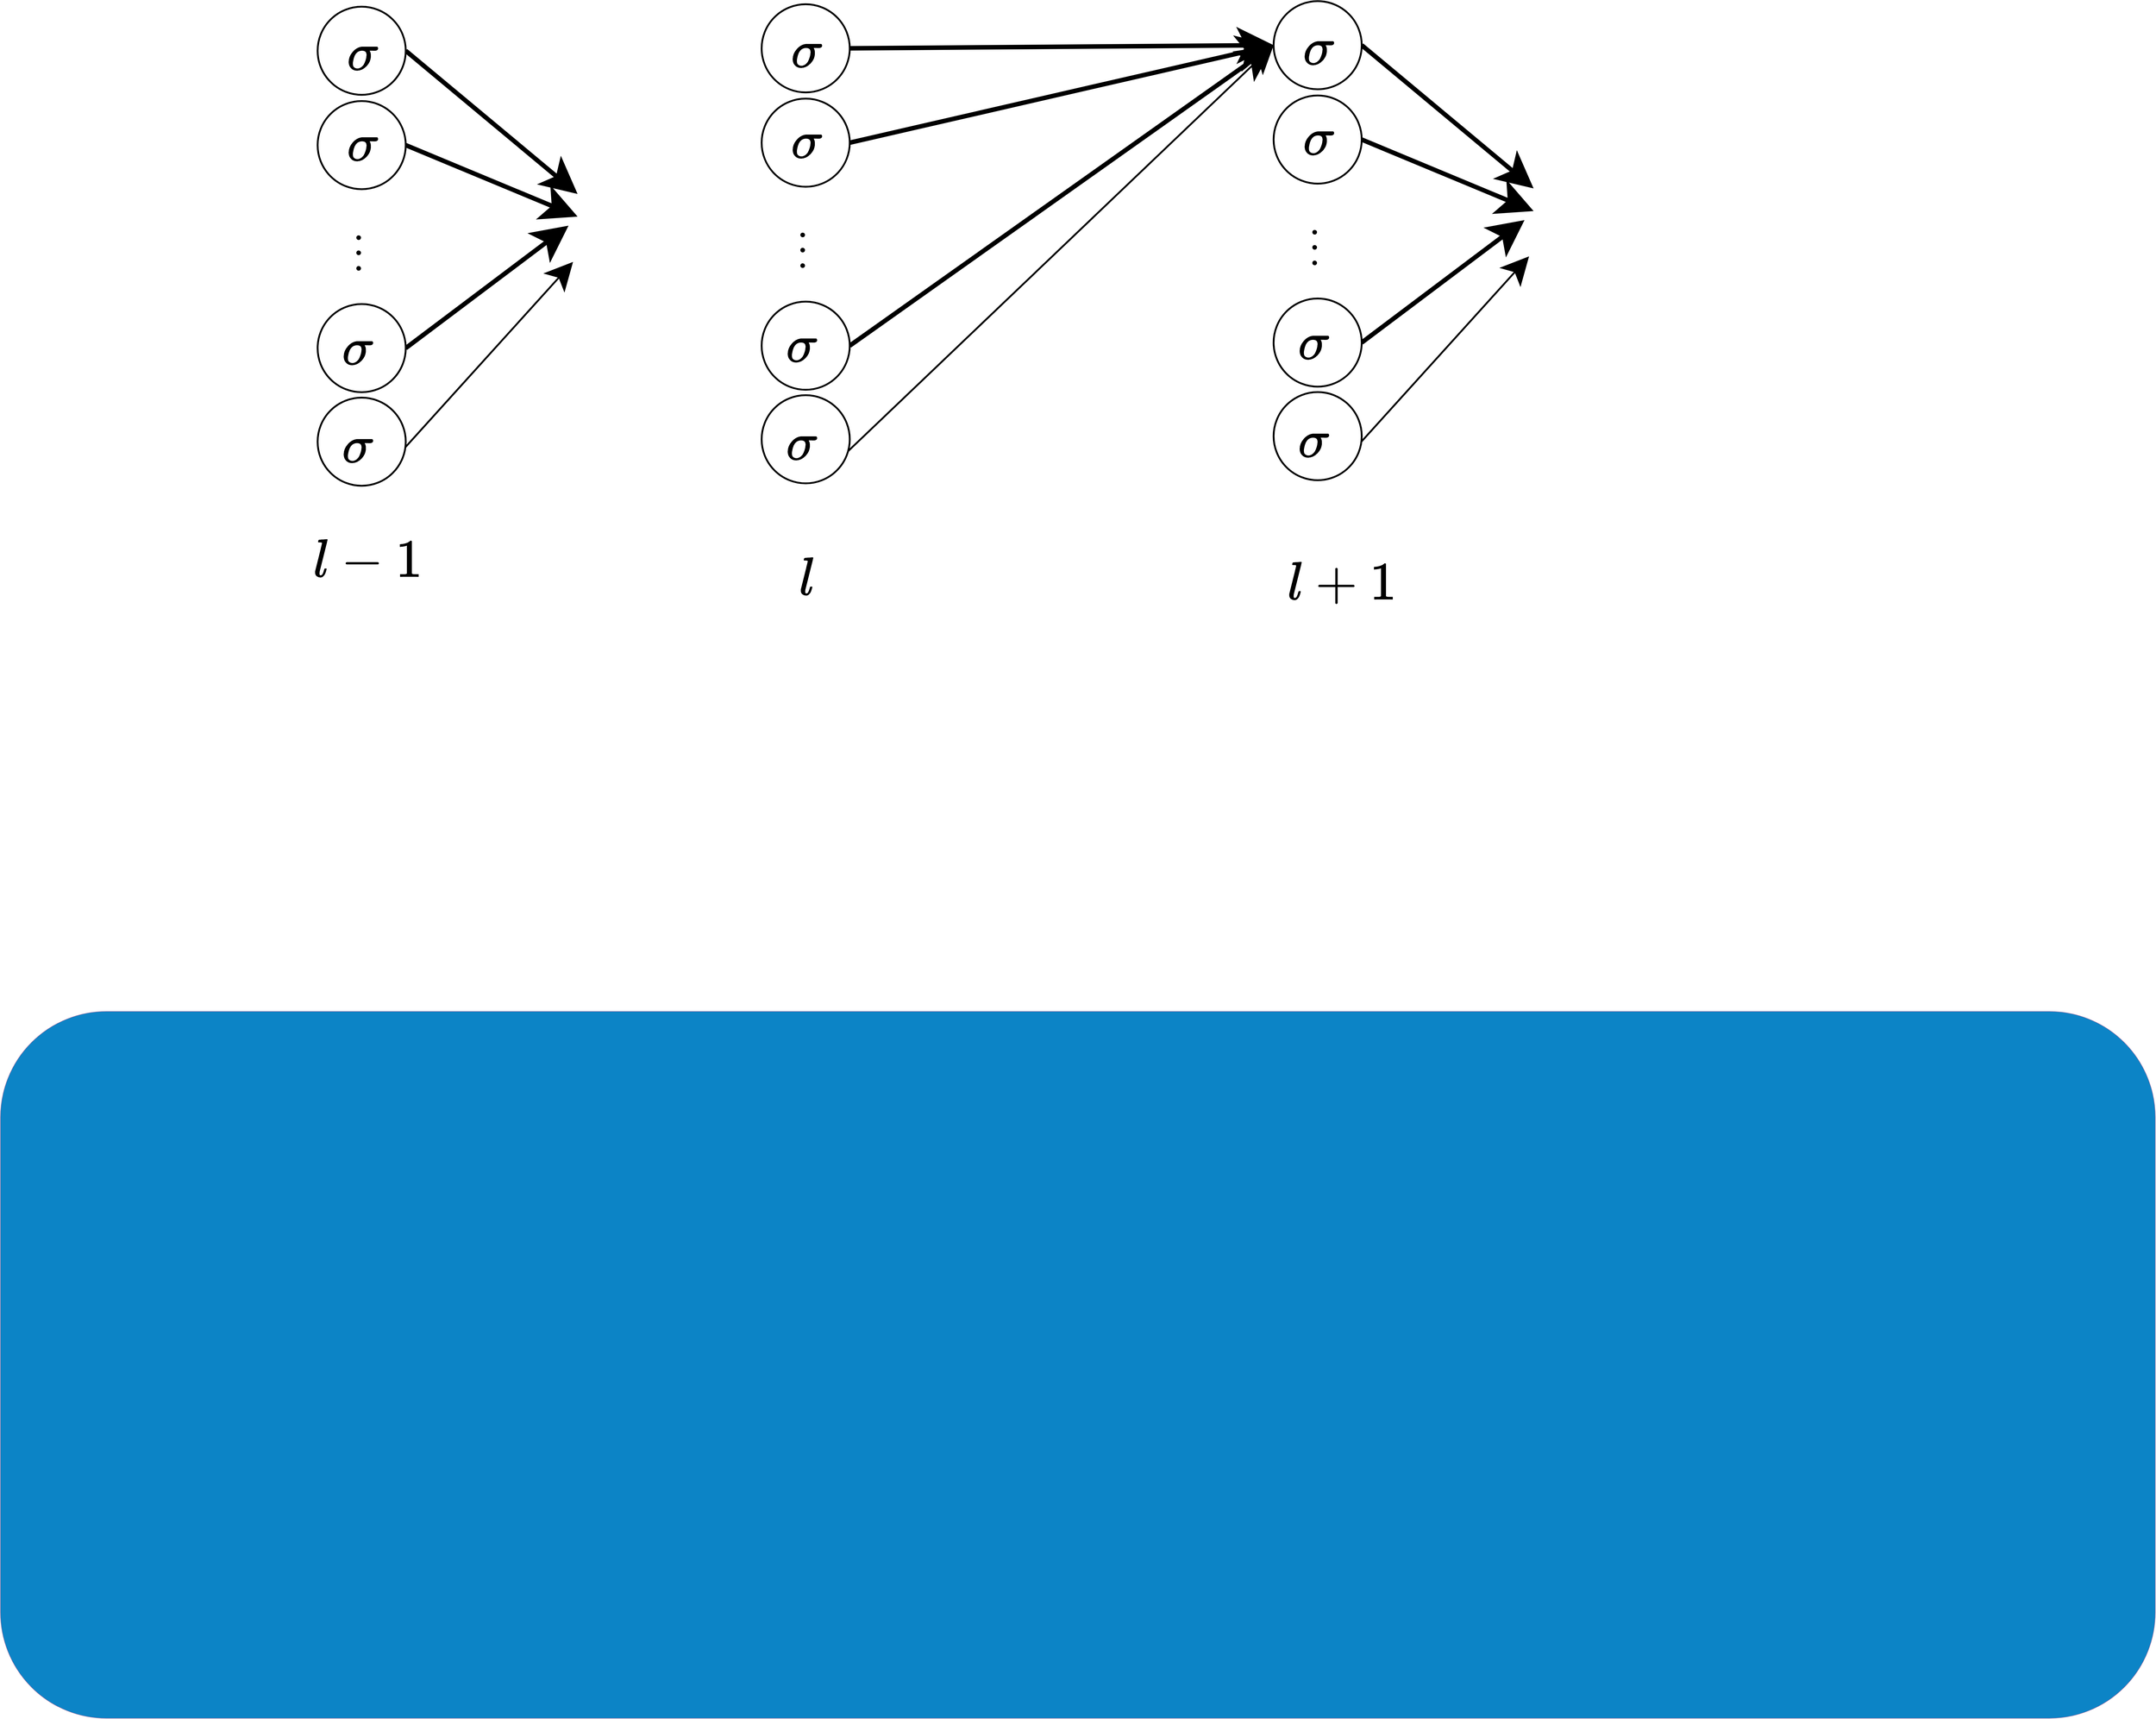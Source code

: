 <mxfile version="22.0.6" type="github">
  <diagram name="第 1 页" id="XEicXpZz3VGOv-WwQaZo">
    <mxGraphModel dx="19833" dy="22076" grid="1" gridSize="10" guides="1" tooltips="1" connect="1" arrows="1" fold="1" page="1" pageScale="1" pageWidth="827" pageHeight="1169" math="1" shadow="0">
      <root>
        <mxCell id="0" />
        <mxCell id="1" parent="0" />
        <mxCell id="-kjIEGpwDhmasj7m8jJA-1" value="" style="rounded=1;whiteSpace=wrap;html=1;fillColor=#0C84C6;strokeColor=#9673a6;" vertex="1" parent="1">
          <mxGeometry x="-15520" y="-16760" width="4756" height="1560" as="geometry" />
        </mxCell>
        <mxCell id="-kjIEGpwDhmasj7m8jJA-3" value="&lt;span style=&quot;font-size: 70px;&quot;&gt;$$\vdots$$&lt;/span&gt;" style="text;html=1;strokeColor=none;fillColor=none;align=center;verticalAlign=middle;whiteSpace=wrap;rounded=0;" vertex="1" parent="1">
          <mxGeometry x="-13780.25" y="-18513.62" width="62" height="130" as="geometry" />
        </mxCell>
        <mxCell id="-kjIEGpwDhmasj7m8jJA-4" value="" style="endArrow=classic;html=1;rounded=0;strokeWidth=10;exitX=1;exitY=0.5;exitDx=0;exitDy=0;endSize=50;endFill=1;entryX=0;entryY=0.5;entryDx=0;entryDy=0;" edge="1" parent="1" source="-kjIEGpwDhmasj7m8jJA-8" target="-kjIEGpwDhmasj7m8jJA-46">
          <mxGeometry width="50" height="50" relative="1" as="geometry">
            <mxPoint x="-13032.25" y="-18899.49" as="sourcePoint" />
            <mxPoint x="-13266.25" y="-18569.37" as="targetPoint" />
          </mxGeometry>
        </mxCell>
        <mxCell id="-kjIEGpwDhmasj7m8jJA-5" value="" style="endArrow=classic;html=1;rounded=0;strokeWidth=10;exitX=1;exitY=0.5;exitDx=0;exitDy=0;endSize=50;endFill=1;entryX=0;entryY=0.5;entryDx=0;entryDy=0;" edge="1" parent="1" source="-kjIEGpwDhmasj7m8jJA-9" target="-kjIEGpwDhmasj7m8jJA-46">
          <mxGeometry width="50" height="50" relative="1" as="geometry">
            <mxPoint x="-13045.25" y="-18695.49" as="sourcePoint" />
            <mxPoint x="-13266.25" y="-18519.37" as="targetPoint" />
          </mxGeometry>
        </mxCell>
        <mxCell id="-kjIEGpwDhmasj7m8jJA-6" value="" style="endArrow=classic;html=1;rounded=0;strokeWidth=10;exitX=1;exitY=0.5;exitDx=0;exitDy=0;endSize=50;endFill=1;entryX=0;entryY=0.5;entryDx=0;entryDy=0;" edge="1" parent="1" source="-kjIEGpwDhmasj7m8jJA-10" target="-kjIEGpwDhmasj7m8jJA-46">
          <mxGeometry width="50" height="50" relative="1" as="geometry">
            <mxPoint x="-13055.25" y="-18241.49" as="sourcePoint" />
            <mxPoint x="-13286.25" y="-18499.37" as="targetPoint" />
          </mxGeometry>
        </mxCell>
        <mxCell id="-kjIEGpwDhmasj7m8jJA-7" value="" style="endArrow=classic;html=1;rounded=0;strokeWidth=4;exitX=1;exitY=0.5;exitDx=0;exitDy=0;endSize=50;endFill=1;entryX=0;entryY=0.5;entryDx=0;entryDy=0;" edge="1" parent="1" target="-kjIEGpwDhmasj7m8jJA-46">
          <mxGeometry width="50" height="50" relative="1" as="geometry">
            <mxPoint x="-13721.25" y="-17927.62" as="sourcePoint" />
            <mxPoint x="-13276.25" y="-18419.37" as="targetPoint" />
          </mxGeometry>
        </mxCell>
        <mxCell id="-kjIEGpwDhmasj7m8jJA-8" value="" style="ellipse;whiteSpace=wrap;html=1;aspect=fixed;strokeWidth=4;" vertex="1" parent="1">
          <mxGeometry x="-13840.0" y="-18982.62" width="194.5" height="194.5" as="geometry" />
        </mxCell>
        <mxCell id="-kjIEGpwDhmasj7m8jJA-9" value="" style="ellipse;whiteSpace=wrap;html=1;aspect=fixed;strokeWidth=4;" vertex="1" parent="1">
          <mxGeometry x="-13840.0" y="-18774.37" width="194.5" height="194.5" as="geometry" />
        </mxCell>
        <mxCell id="-kjIEGpwDhmasj7m8jJA-10" value="" style="ellipse;whiteSpace=wrap;html=1;aspect=fixed;strokeWidth=4;" vertex="1" parent="1">
          <mxGeometry x="-13840.0" y="-18326.37" width="194.5" height="194.5" as="geometry" />
        </mxCell>
        <mxCell id="-kjIEGpwDhmasj7m8jJA-11" value="" style="ellipse;whiteSpace=wrap;html=1;aspect=fixed;strokeWidth=4;" vertex="1" parent="1">
          <mxGeometry x="-13840.0" y="-18119.87" width="194.5" height="194.5" as="geometry" />
        </mxCell>
        <mxCell id="-kjIEGpwDhmasj7m8jJA-24" value="&lt;font size=&quot;1&quot; style=&quot;&quot;&gt;&lt;b style=&quot;font-size: 100px;&quot;&gt;$$\sigma$$&lt;/b&gt;&lt;/font&gt;" style="text;html=1;strokeColor=none;fillColor=none;align=center;verticalAlign=middle;whiteSpace=wrap;rounded=0;" vertex="1" parent="1">
          <mxGeometry x="-13788.25" y="-18953.62" width="95" height="150" as="geometry" />
        </mxCell>
        <mxCell id="-kjIEGpwDhmasj7m8jJA-25" value="&lt;font size=&quot;1&quot; style=&quot;&quot;&gt;&lt;b style=&quot;font-size: 100px;&quot;&gt;$$\sigma$$&lt;/b&gt;&lt;/font&gt;" style="text;html=1;strokeColor=none;fillColor=none;align=center;verticalAlign=middle;whiteSpace=wrap;rounded=0;" vertex="1" parent="1">
          <mxGeometry x="-13788.25" y="-18753.75" width="95" height="150" as="geometry" />
        </mxCell>
        <mxCell id="-kjIEGpwDhmasj7m8jJA-26" value="&lt;font size=&quot;1&quot; style=&quot;&quot;&gt;&lt;b style=&quot;font-size: 100px;&quot;&gt;$$\sigma$$&lt;/b&gt;&lt;/font&gt;" style="text;html=1;strokeColor=none;fillColor=none;align=center;verticalAlign=middle;whiteSpace=wrap;rounded=0;" vertex="1" parent="1">
          <mxGeometry x="-13799.25" y="-18303.62" width="95" height="150" as="geometry" />
        </mxCell>
        <mxCell id="-kjIEGpwDhmasj7m8jJA-27" value="&lt;font size=&quot;1&quot; style=&quot;&quot;&gt;&lt;b style=&quot;font-size: 100px;&quot;&gt;$$\sigma$$&lt;/b&gt;&lt;/font&gt;" style="text;html=1;strokeColor=none;fillColor=none;align=center;verticalAlign=middle;whiteSpace=wrap;rounded=0;" vertex="1" parent="1">
          <mxGeometry x="-13799.25" y="-18087.62" width="95" height="150" as="geometry" />
        </mxCell>
        <mxCell id="-kjIEGpwDhmasj7m8jJA-28" value="&lt;span style=&quot;font-size: 70px;&quot;&gt;$$\vdots$$&lt;/span&gt;" style="text;html=1;strokeColor=none;fillColor=none;align=center;verticalAlign=middle;whiteSpace=wrap;rounded=0;" vertex="1" parent="1">
          <mxGeometry x="-14760.25" y="-18508.25" width="62" height="130" as="geometry" />
        </mxCell>
        <mxCell id="-kjIEGpwDhmasj7m8jJA-29" value="" style="endArrow=classic;html=1;rounded=0;strokeWidth=10;exitX=1;exitY=0.5;exitDx=0;exitDy=0;endSize=50;endFill=1;" edge="1" parent="1" source="-kjIEGpwDhmasj7m8jJA-33">
          <mxGeometry width="50" height="50" relative="1" as="geometry">
            <mxPoint x="-14012.25" y="-18894.12" as="sourcePoint" />
            <mxPoint x="-14246.25" y="-18564" as="targetPoint" />
          </mxGeometry>
        </mxCell>
        <mxCell id="-kjIEGpwDhmasj7m8jJA-30" value="" style="endArrow=classic;html=1;rounded=0;strokeWidth=10;exitX=1;exitY=0.5;exitDx=0;exitDy=0;endSize=50;endFill=1;" edge="1" parent="1" source="-kjIEGpwDhmasj7m8jJA-34">
          <mxGeometry width="50" height="50" relative="1" as="geometry">
            <mxPoint x="-14025.25" y="-18690.12" as="sourcePoint" />
            <mxPoint x="-14246.25" y="-18514" as="targetPoint" />
          </mxGeometry>
        </mxCell>
        <mxCell id="-kjIEGpwDhmasj7m8jJA-31" value="" style="endArrow=classic;html=1;rounded=0;strokeWidth=10;exitX=1;exitY=0.5;exitDx=0;exitDy=0;endSize=50;endFill=1;" edge="1" parent="1" source="-kjIEGpwDhmasj7m8jJA-35">
          <mxGeometry width="50" height="50" relative="1" as="geometry">
            <mxPoint x="-14035.25" y="-18236.12" as="sourcePoint" />
            <mxPoint x="-14266.25" y="-18494" as="targetPoint" />
          </mxGeometry>
        </mxCell>
        <mxCell id="-kjIEGpwDhmasj7m8jJA-32" value="" style="endArrow=classic;html=1;rounded=0;strokeWidth=4;exitX=1;exitY=0.5;exitDx=0;exitDy=0;endSize=50;endFill=1;" edge="1" parent="1">
          <mxGeometry width="50" height="50" relative="1" as="geometry">
            <mxPoint x="-14701.25" y="-17922.25" as="sourcePoint" />
            <mxPoint x="-14256.25" y="-18414" as="targetPoint" />
          </mxGeometry>
        </mxCell>
        <mxCell id="-kjIEGpwDhmasj7m8jJA-33" value="" style="ellipse;whiteSpace=wrap;html=1;aspect=fixed;strokeWidth=4;" vertex="1" parent="1">
          <mxGeometry x="-14820.0" y="-18977.25" width="194.5" height="194.5" as="geometry" />
        </mxCell>
        <mxCell id="-kjIEGpwDhmasj7m8jJA-34" value="" style="ellipse;whiteSpace=wrap;html=1;aspect=fixed;strokeWidth=4;" vertex="1" parent="1">
          <mxGeometry x="-14820.0" y="-18769" width="194.5" height="194.5" as="geometry" />
        </mxCell>
        <mxCell id="-kjIEGpwDhmasj7m8jJA-35" value="" style="ellipse;whiteSpace=wrap;html=1;aspect=fixed;strokeWidth=4;" vertex="1" parent="1">
          <mxGeometry x="-14820.0" y="-18321" width="194.5" height="194.5" as="geometry" />
        </mxCell>
        <mxCell id="-kjIEGpwDhmasj7m8jJA-36" value="" style="ellipse;whiteSpace=wrap;html=1;aspect=fixed;strokeWidth=4;" vertex="1" parent="1">
          <mxGeometry x="-14820.0" y="-18114.5" width="194.5" height="194.5" as="geometry" />
        </mxCell>
        <mxCell id="-kjIEGpwDhmasj7m8jJA-37" value="&lt;font size=&quot;1&quot; style=&quot;&quot;&gt;&lt;b style=&quot;font-size: 100px;&quot;&gt;$$\sigma$$&lt;/b&gt;&lt;/font&gt;" style="text;html=1;strokeColor=none;fillColor=none;align=center;verticalAlign=middle;whiteSpace=wrap;rounded=0;" vertex="1" parent="1">
          <mxGeometry x="-14768.25" y="-18948.25" width="95" height="150" as="geometry" />
        </mxCell>
        <mxCell id="-kjIEGpwDhmasj7m8jJA-38" value="&lt;font size=&quot;1&quot; style=&quot;&quot;&gt;&lt;b style=&quot;font-size: 100px;&quot;&gt;$$\sigma$$&lt;/b&gt;&lt;/font&gt;" style="text;html=1;strokeColor=none;fillColor=none;align=center;verticalAlign=middle;whiteSpace=wrap;rounded=0;" vertex="1" parent="1">
          <mxGeometry x="-14768.25" y="-18748.38" width="95" height="150" as="geometry" />
        </mxCell>
        <mxCell id="-kjIEGpwDhmasj7m8jJA-39" value="&lt;font size=&quot;1&quot; style=&quot;&quot;&gt;&lt;b style=&quot;font-size: 100px;&quot;&gt;$$\sigma$$&lt;/b&gt;&lt;/font&gt;" style="text;html=1;strokeColor=none;fillColor=none;align=center;verticalAlign=middle;whiteSpace=wrap;rounded=0;" vertex="1" parent="1">
          <mxGeometry x="-14779.25" y="-18298.25" width="95" height="150" as="geometry" />
        </mxCell>
        <mxCell id="-kjIEGpwDhmasj7m8jJA-40" value="&lt;font size=&quot;1&quot; style=&quot;&quot;&gt;&lt;b style=&quot;font-size: 100px;&quot;&gt;$$\sigma$$&lt;/b&gt;&lt;/font&gt;" style="text;html=1;strokeColor=none;fillColor=none;align=center;verticalAlign=middle;whiteSpace=wrap;rounded=0;" vertex="1" parent="1">
          <mxGeometry x="-14779.25" y="-18082.25" width="95" height="150" as="geometry" />
        </mxCell>
        <mxCell id="-kjIEGpwDhmasj7m8jJA-41" value="&lt;span style=&quot;font-size: 70px;&quot;&gt;$$\vdots$$&lt;/span&gt;" style="text;html=1;strokeColor=none;fillColor=none;align=center;verticalAlign=middle;whiteSpace=wrap;rounded=0;" vertex="1" parent="1">
          <mxGeometry x="-12650.25" y="-18520.5" width="62" height="130" as="geometry" />
        </mxCell>
        <mxCell id="-kjIEGpwDhmasj7m8jJA-42" value="" style="endArrow=classic;html=1;rounded=0;strokeWidth=10;exitX=1;exitY=0.5;exitDx=0;exitDy=0;endSize=50;endFill=1;" edge="1" parent="1" source="-kjIEGpwDhmasj7m8jJA-46">
          <mxGeometry width="50" height="50" relative="1" as="geometry">
            <mxPoint x="-11902.25" y="-18906.37" as="sourcePoint" />
            <mxPoint x="-12136.25" y="-18576.25" as="targetPoint" />
          </mxGeometry>
        </mxCell>
        <mxCell id="-kjIEGpwDhmasj7m8jJA-43" value="" style="endArrow=classic;html=1;rounded=0;strokeWidth=10;exitX=1;exitY=0.5;exitDx=0;exitDy=0;endSize=50;endFill=1;" edge="1" parent="1" source="-kjIEGpwDhmasj7m8jJA-47">
          <mxGeometry width="50" height="50" relative="1" as="geometry">
            <mxPoint x="-11915.25" y="-18702.37" as="sourcePoint" />
            <mxPoint x="-12136.25" y="-18526.25" as="targetPoint" />
          </mxGeometry>
        </mxCell>
        <mxCell id="-kjIEGpwDhmasj7m8jJA-44" value="" style="endArrow=classic;html=1;rounded=0;strokeWidth=10;exitX=1;exitY=0.5;exitDx=0;exitDy=0;endSize=50;endFill=1;" edge="1" parent="1" source="-kjIEGpwDhmasj7m8jJA-48">
          <mxGeometry width="50" height="50" relative="1" as="geometry">
            <mxPoint x="-11925.25" y="-18248.37" as="sourcePoint" />
            <mxPoint x="-12156.25" y="-18506.25" as="targetPoint" />
          </mxGeometry>
        </mxCell>
        <mxCell id="-kjIEGpwDhmasj7m8jJA-45" value="" style="endArrow=classic;html=1;rounded=0;strokeWidth=4;exitX=1;exitY=0.5;exitDx=0;exitDy=0;endSize=50;endFill=1;" edge="1" parent="1">
          <mxGeometry width="50" height="50" relative="1" as="geometry">
            <mxPoint x="-12591.25" y="-17934.5" as="sourcePoint" />
            <mxPoint x="-12146.25" y="-18426.25" as="targetPoint" />
          </mxGeometry>
        </mxCell>
        <mxCell id="-kjIEGpwDhmasj7m8jJA-46" value="" style="ellipse;whiteSpace=wrap;html=1;aspect=fixed;strokeWidth=4;" vertex="1" parent="1">
          <mxGeometry x="-12710.0" y="-18989.5" width="194.5" height="194.5" as="geometry" />
        </mxCell>
        <mxCell id="-kjIEGpwDhmasj7m8jJA-47" value="" style="ellipse;whiteSpace=wrap;html=1;aspect=fixed;strokeWidth=4;" vertex="1" parent="1">
          <mxGeometry x="-12710.0" y="-18781.25" width="194.5" height="194.5" as="geometry" />
        </mxCell>
        <mxCell id="-kjIEGpwDhmasj7m8jJA-48" value="" style="ellipse;whiteSpace=wrap;html=1;aspect=fixed;strokeWidth=4;" vertex="1" parent="1">
          <mxGeometry x="-12710.0" y="-18333.25" width="194.5" height="194.5" as="geometry" />
        </mxCell>
        <mxCell id="-kjIEGpwDhmasj7m8jJA-49" value="" style="ellipse;whiteSpace=wrap;html=1;aspect=fixed;strokeWidth=4;" vertex="1" parent="1">
          <mxGeometry x="-12710.0" y="-18126.75" width="194.5" height="194.5" as="geometry" />
        </mxCell>
        <mxCell id="-kjIEGpwDhmasj7m8jJA-50" value="&lt;font size=&quot;1&quot; style=&quot;&quot;&gt;&lt;b style=&quot;font-size: 100px;&quot;&gt;$$\sigma$$&lt;/b&gt;&lt;/font&gt;" style="text;html=1;strokeColor=none;fillColor=none;align=center;verticalAlign=middle;whiteSpace=wrap;rounded=0;" vertex="1" parent="1">
          <mxGeometry x="-12658.25" y="-18960.5" width="95" height="150" as="geometry" />
        </mxCell>
        <mxCell id="-kjIEGpwDhmasj7m8jJA-51" value="&lt;font size=&quot;1&quot; style=&quot;&quot;&gt;&lt;b style=&quot;font-size: 100px;&quot;&gt;$$\sigma$$&lt;/b&gt;&lt;/font&gt;" style="text;html=1;strokeColor=none;fillColor=none;align=center;verticalAlign=middle;whiteSpace=wrap;rounded=0;" vertex="1" parent="1">
          <mxGeometry x="-12658.25" y="-18760.63" width="95" height="150" as="geometry" />
        </mxCell>
        <mxCell id="-kjIEGpwDhmasj7m8jJA-52" value="&lt;font size=&quot;1&quot; style=&quot;&quot;&gt;&lt;b style=&quot;font-size: 100px;&quot;&gt;$$\sigma$$&lt;/b&gt;&lt;/font&gt;" style="text;html=1;strokeColor=none;fillColor=none;align=center;verticalAlign=middle;whiteSpace=wrap;rounded=0;" vertex="1" parent="1">
          <mxGeometry x="-12669.25" y="-18310.5" width="95" height="150" as="geometry" />
        </mxCell>
        <mxCell id="-kjIEGpwDhmasj7m8jJA-53" value="&lt;font size=&quot;1&quot; style=&quot;&quot;&gt;&lt;b style=&quot;font-size: 100px;&quot;&gt;$$\sigma$$&lt;/b&gt;&lt;/font&gt;" style="text;html=1;strokeColor=none;fillColor=none;align=center;verticalAlign=middle;whiteSpace=wrap;rounded=0;" vertex="1" parent="1">
          <mxGeometry x="-12669.25" y="-18094.5" width="95" height="150" as="geometry" />
        </mxCell>
        <mxCell id="-kjIEGpwDhmasj7m8jJA-54" value="&lt;span style=&quot;font-size: 100px;&quot;&gt;$$l-1$$&lt;/span&gt;" style="text;html=1;align=center;verticalAlign=middle;resizable=0;points=[];autosize=1;strokeColor=none;fillColor=none;" vertex="1" parent="1">
          <mxGeometry x="-14890" y="-17820" width="360" height="130" as="geometry" />
        </mxCell>
        <mxCell id="-kjIEGpwDhmasj7m8jJA-55" value="&lt;span style=&quot;font-size: 100px;&quot;&gt;$$l$$&lt;/span&gt;" style="text;html=1;align=center;verticalAlign=middle;resizable=0;points=[];autosize=1;strokeColor=none;fillColor=none;" vertex="1" parent="1">
          <mxGeometry x="-13875.75" y="-17780" width="270" height="130" as="geometry" />
        </mxCell>
        <mxCell id="-kjIEGpwDhmasj7m8jJA-56" value="&lt;span style=&quot;font-size: 100px;&quot;&gt;$$l+1$$&lt;/span&gt;" style="text;html=1;align=center;verticalAlign=middle;resizable=0;points=[];autosize=1;strokeColor=none;fillColor=none;" vertex="1" parent="1">
          <mxGeometry x="-12750" y="-17770" width="380" height="130" as="geometry" />
        </mxCell>
      </root>
    </mxGraphModel>
  </diagram>
</mxfile>
